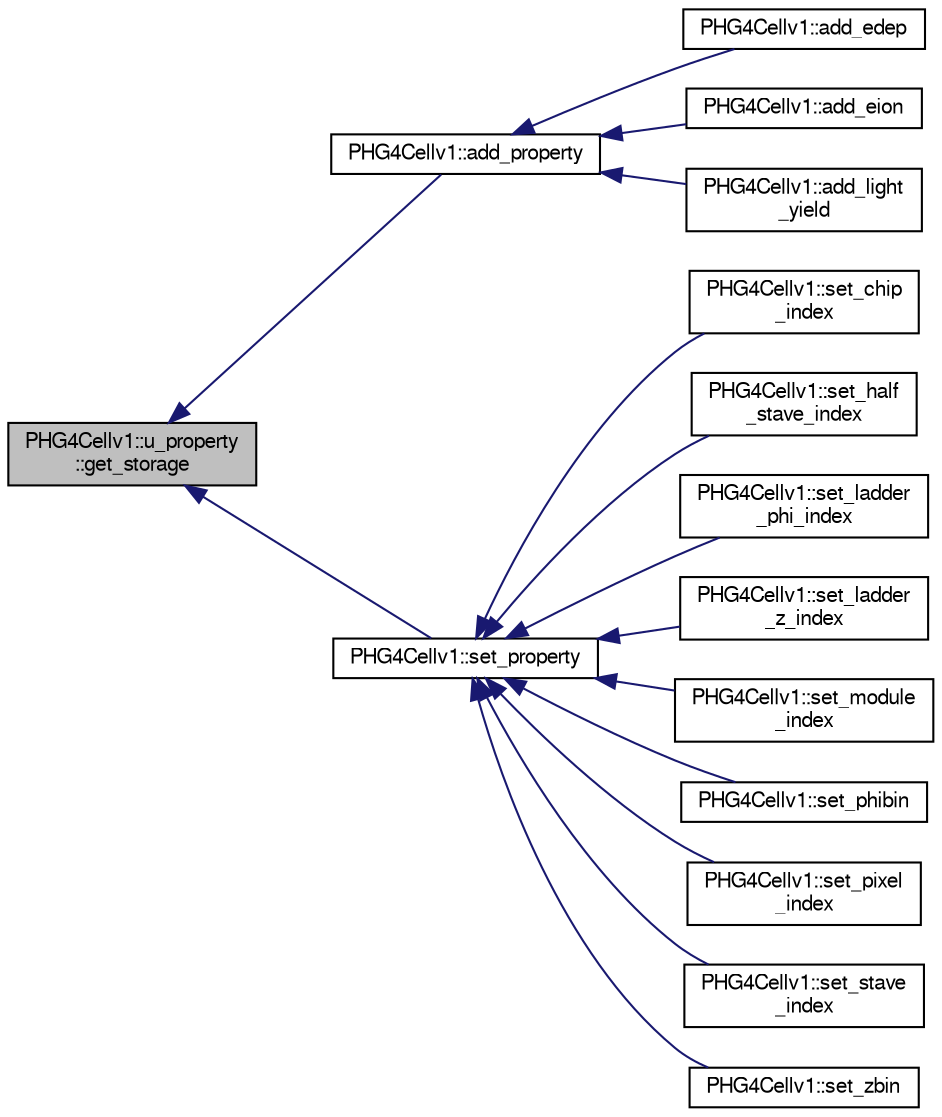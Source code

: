 digraph "PHG4Cellv1::u_property::get_storage"
{
  bgcolor="transparent";
  edge [fontname="FreeSans",fontsize="10",labelfontname="FreeSans",labelfontsize="10"];
  node [fontname="FreeSans",fontsize="10",shape=record];
  rankdir="LR";
  Node1 [label="PHG4Cellv1::u_property\l::get_storage",height=0.2,width=0.4,color="black", fillcolor="grey75", style="filled" fontcolor="black"];
  Node1 -> Node2 [dir="back",color="midnightblue",fontsize="10",style="solid",fontname="FreeSans"];
  Node2 [label="PHG4Cellv1::add_property",height=0.2,width=0.4,color="black",URL="$de/d5e/classPHG4Cellv1.html#a29367654f4de8a3c3f0b1936030efa00"];
  Node2 -> Node3 [dir="back",color="midnightblue",fontsize="10",style="solid",fontname="FreeSans"];
  Node3 [label="PHG4Cellv1::add_edep",height=0.2,width=0.4,color="black",URL="$de/d5e/classPHG4Cellv1.html#a5a7c431931157a4ab61fd32f6965ae6f"];
  Node2 -> Node4 [dir="back",color="midnightblue",fontsize="10",style="solid",fontname="FreeSans"];
  Node4 [label="PHG4Cellv1::add_eion",height=0.2,width=0.4,color="black",URL="$de/d5e/classPHG4Cellv1.html#afbbafc093f7df7de75081d0707a3b2cd"];
  Node2 -> Node5 [dir="back",color="midnightblue",fontsize="10",style="solid",fontname="FreeSans"];
  Node5 [label="PHG4Cellv1::add_light\l_yield",height=0.2,width=0.4,color="black",URL="$de/d5e/classPHG4Cellv1.html#ad960bf7da5ffb595678dffe6498460f0"];
  Node1 -> Node6 [dir="back",color="midnightblue",fontsize="10",style="solid",fontname="FreeSans"];
  Node6 [label="PHG4Cellv1::set_property",height=0.2,width=0.4,color="black",URL="$de/d5e/classPHG4Cellv1.html#af7695a22ee02cb3ffaa69fbe87a92fc5"];
  Node6 -> Node7 [dir="back",color="midnightblue",fontsize="10",style="solid",fontname="FreeSans"];
  Node7 [label="PHG4Cellv1::set_chip\l_index",height=0.2,width=0.4,color="black",URL="$de/d5e/classPHG4Cellv1.html#ab87d4384c9d98f8c8160c538dd9622e6"];
  Node6 -> Node8 [dir="back",color="midnightblue",fontsize="10",style="solid",fontname="FreeSans"];
  Node8 [label="PHG4Cellv1::set_half\l_stave_index",height=0.2,width=0.4,color="black",URL="$de/d5e/classPHG4Cellv1.html#a5c3fdf90437b87c08643c0bc98ea47ed"];
  Node6 -> Node9 [dir="back",color="midnightblue",fontsize="10",style="solid",fontname="FreeSans"];
  Node9 [label="PHG4Cellv1::set_ladder\l_phi_index",height=0.2,width=0.4,color="black",URL="$de/d5e/classPHG4Cellv1.html#a7ad3006bdfa789824bad406c02128f29"];
  Node6 -> Node10 [dir="back",color="midnightblue",fontsize="10",style="solid",fontname="FreeSans"];
  Node10 [label="PHG4Cellv1::set_ladder\l_z_index",height=0.2,width=0.4,color="black",URL="$de/d5e/classPHG4Cellv1.html#a2e49f7d2442ef20378d64feaf771ffdd"];
  Node6 -> Node11 [dir="back",color="midnightblue",fontsize="10",style="solid",fontname="FreeSans"];
  Node11 [label="PHG4Cellv1::set_module\l_index",height=0.2,width=0.4,color="black",URL="$de/d5e/classPHG4Cellv1.html#afc35c854fba60b6fb370f31fb77a6276"];
  Node6 -> Node12 [dir="back",color="midnightblue",fontsize="10",style="solid",fontname="FreeSans"];
  Node12 [label="PHG4Cellv1::set_phibin",height=0.2,width=0.4,color="black",URL="$de/d5e/classPHG4Cellv1.html#aae516f9cd273cddb1824de4d117162ca"];
  Node6 -> Node13 [dir="back",color="midnightblue",fontsize="10",style="solid",fontname="FreeSans"];
  Node13 [label="PHG4Cellv1::set_pixel\l_index",height=0.2,width=0.4,color="black",URL="$de/d5e/classPHG4Cellv1.html#ab741eafefb79306f6acc5aef49443c2a"];
  Node6 -> Node14 [dir="back",color="midnightblue",fontsize="10",style="solid",fontname="FreeSans"];
  Node14 [label="PHG4Cellv1::set_stave\l_index",height=0.2,width=0.4,color="black",URL="$de/d5e/classPHG4Cellv1.html#ab84e1f58ac5b0cd4e7f7bd5eded279dd"];
  Node6 -> Node15 [dir="back",color="midnightblue",fontsize="10",style="solid",fontname="FreeSans"];
  Node15 [label="PHG4Cellv1::set_zbin",height=0.2,width=0.4,color="black",URL="$de/d5e/classPHG4Cellv1.html#a0924870186c9f8e3c94af244e6de35fb"];
}
